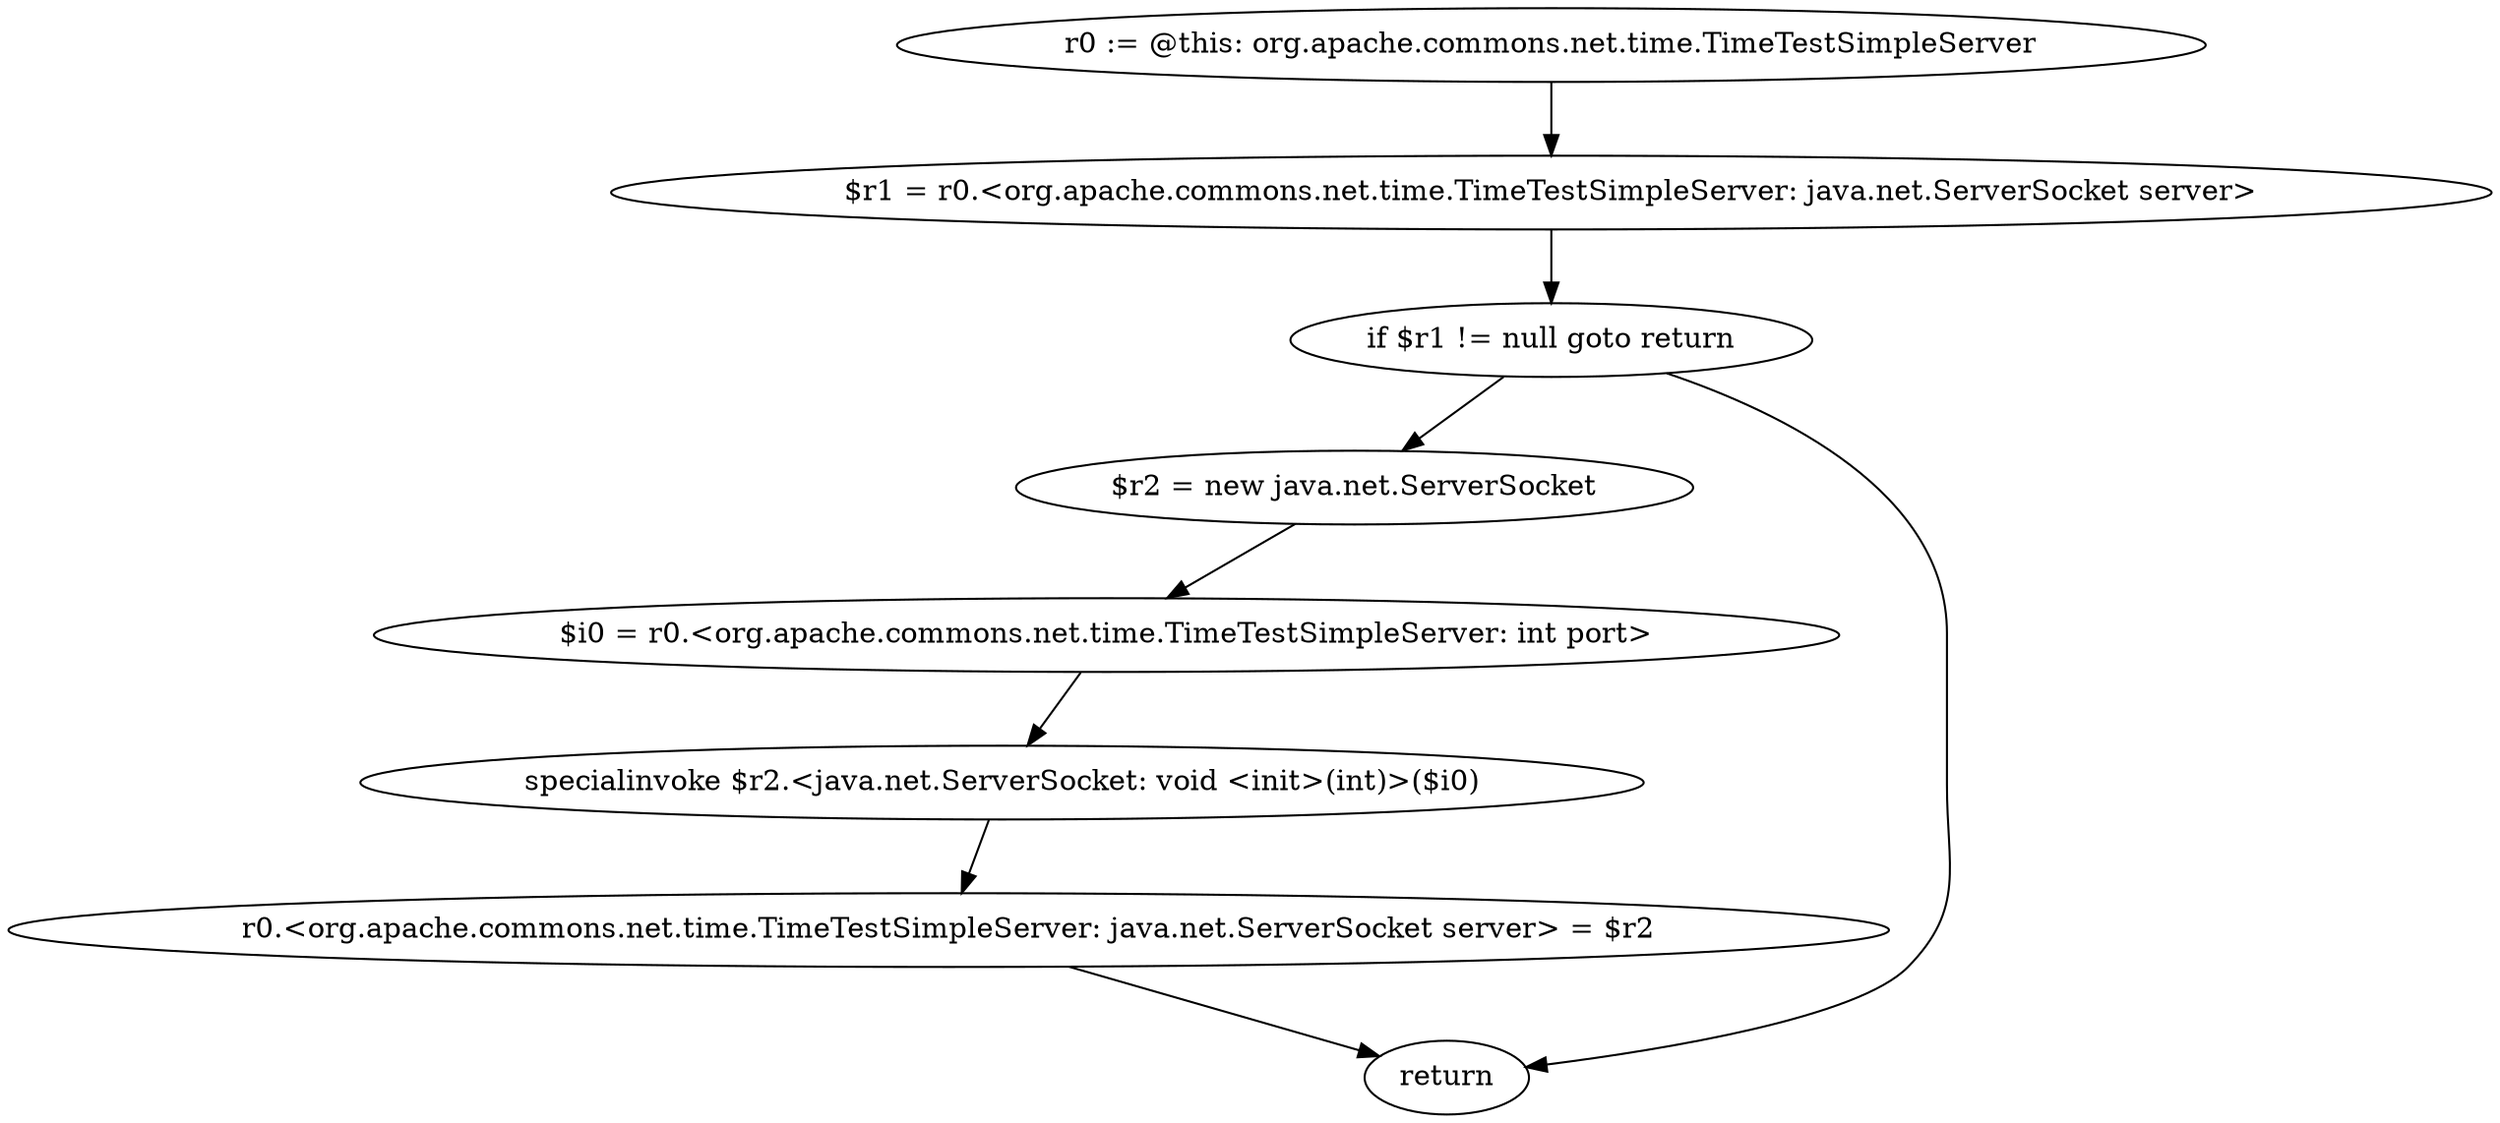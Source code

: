 digraph "unitGraph" {
    "r0 := @this: org.apache.commons.net.time.TimeTestSimpleServer"
    "$r1 = r0.<org.apache.commons.net.time.TimeTestSimpleServer: java.net.ServerSocket server>"
    "if $r1 != null goto return"
    "$r2 = new java.net.ServerSocket"
    "$i0 = r0.<org.apache.commons.net.time.TimeTestSimpleServer: int port>"
    "specialinvoke $r2.<java.net.ServerSocket: void <init>(int)>($i0)"
    "r0.<org.apache.commons.net.time.TimeTestSimpleServer: java.net.ServerSocket server> = $r2"
    "return"
    "r0 := @this: org.apache.commons.net.time.TimeTestSimpleServer"->"$r1 = r0.<org.apache.commons.net.time.TimeTestSimpleServer: java.net.ServerSocket server>";
    "$r1 = r0.<org.apache.commons.net.time.TimeTestSimpleServer: java.net.ServerSocket server>"->"if $r1 != null goto return";
    "if $r1 != null goto return"->"$r2 = new java.net.ServerSocket";
    "if $r1 != null goto return"->"return";
    "$r2 = new java.net.ServerSocket"->"$i0 = r0.<org.apache.commons.net.time.TimeTestSimpleServer: int port>";
    "$i0 = r0.<org.apache.commons.net.time.TimeTestSimpleServer: int port>"->"specialinvoke $r2.<java.net.ServerSocket: void <init>(int)>($i0)";
    "specialinvoke $r2.<java.net.ServerSocket: void <init>(int)>($i0)"->"r0.<org.apache.commons.net.time.TimeTestSimpleServer: java.net.ServerSocket server> = $r2";
    "r0.<org.apache.commons.net.time.TimeTestSimpleServer: java.net.ServerSocket server> = $r2"->"return";
}
